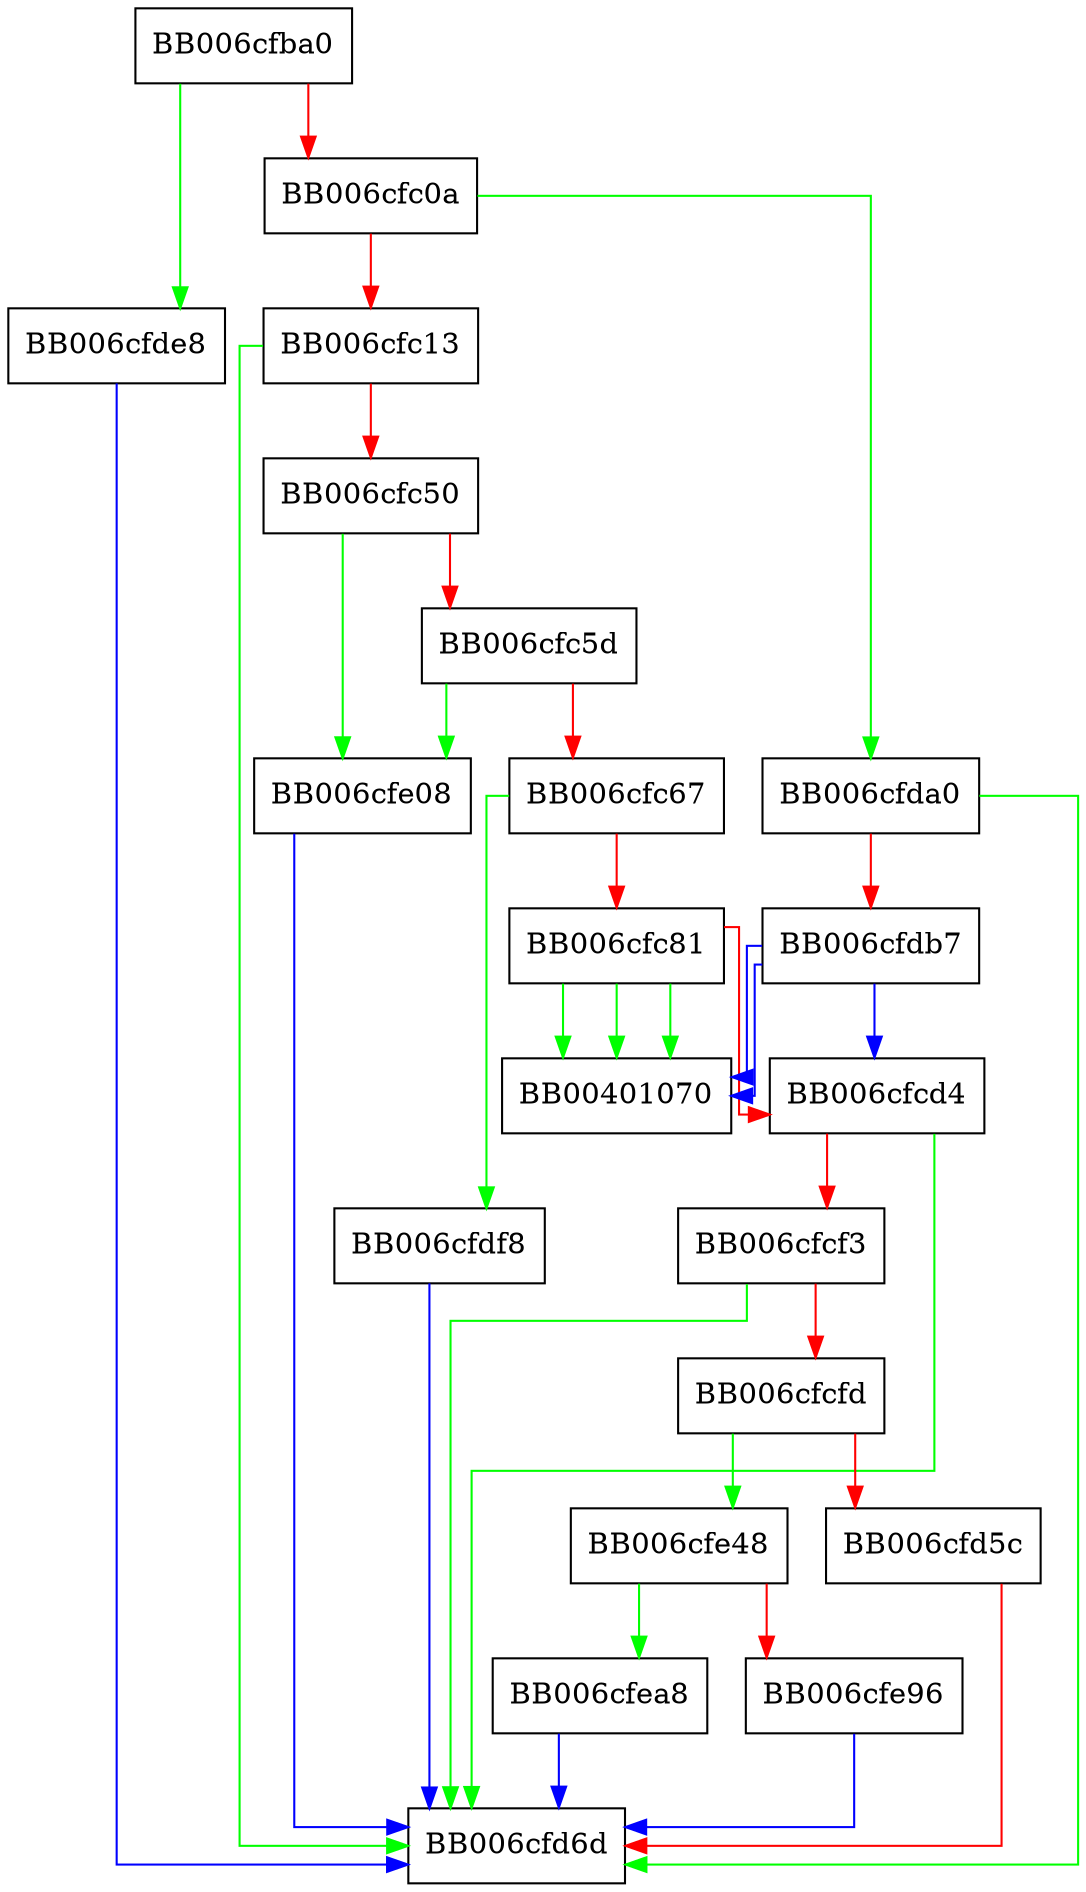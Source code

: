 digraph derive_secret {
  node [shape="box"];
  graph [splines=ortho];
  BB006cfba0 -> BB006cfde8 [color="green"];
  BB006cfba0 -> BB006cfc0a [color="red"];
  BB006cfc0a -> BB006cfda0 [color="green"];
  BB006cfc0a -> BB006cfc13 [color="red"];
  BB006cfc13 -> BB006cfd6d [color="green"];
  BB006cfc13 -> BB006cfc50 [color="red"];
  BB006cfc50 -> BB006cfe08 [color="green"];
  BB006cfc50 -> BB006cfc5d [color="red"];
  BB006cfc5d -> BB006cfe08 [color="green"];
  BB006cfc5d -> BB006cfc67 [color="red"];
  BB006cfc67 -> BB006cfdf8 [color="green"];
  BB006cfc67 -> BB006cfc81 [color="red"];
  BB006cfc81 -> BB00401070 [color="green"];
  BB006cfc81 -> BB00401070 [color="green"];
  BB006cfc81 -> BB00401070 [color="green"];
  BB006cfc81 -> BB006cfcd4 [color="red"];
  BB006cfcd4 -> BB006cfd6d [color="green"];
  BB006cfcd4 -> BB006cfcf3 [color="red"];
  BB006cfcf3 -> BB006cfd6d [color="green"];
  BB006cfcf3 -> BB006cfcfd [color="red"];
  BB006cfcfd -> BB006cfe48 [color="green"];
  BB006cfcfd -> BB006cfd5c [color="red"];
  BB006cfd5c -> BB006cfd6d [color="red"];
  BB006cfda0 -> BB006cfd6d [color="green"];
  BB006cfda0 -> BB006cfdb7 [color="red"];
  BB006cfdb7 -> BB00401070 [color="blue"];
  BB006cfdb7 -> BB00401070 [color="blue"];
  BB006cfdb7 -> BB006cfcd4 [color="blue"];
  BB006cfde8 -> BB006cfd6d [color="blue"];
  BB006cfdf8 -> BB006cfd6d [color="blue"];
  BB006cfe08 -> BB006cfd6d [color="blue"];
  BB006cfe48 -> BB006cfea8 [color="green"];
  BB006cfe48 -> BB006cfe96 [color="red"];
  BB006cfe96 -> BB006cfd6d [color="blue"];
  BB006cfea8 -> BB006cfd6d [color="blue"];
}